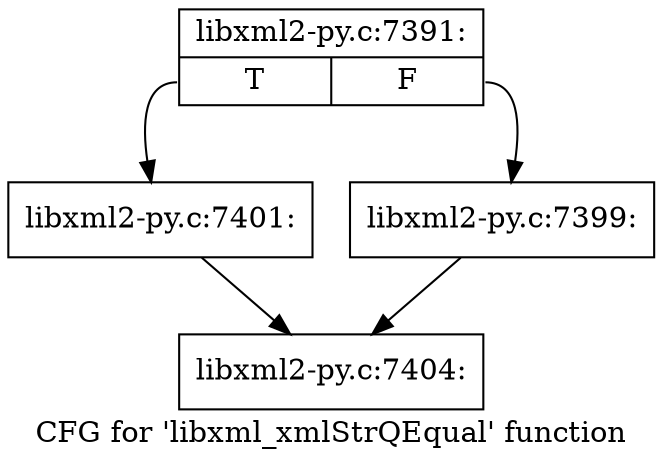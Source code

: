 digraph "CFG for 'libxml_xmlStrQEqual' function" {
	label="CFG for 'libxml_xmlStrQEqual' function";

	Node0x431c9a0 [shape=record,label="{libxml2-py.c:7391:|{<s0>T|<s1>F}}"];
	Node0x431c9a0:s0 -> Node0x4321090;
	Node0x431c9a0:s1 -> Node0x4321040;
	Node0x4321040 [shape=record,label="{libxml2-py.c:7399:}"];
	Node0x4321040 -> Node0x431e2d0;
	Node0x4321090 [shape=record,label="{libxml2-py.c:7401:}"];
	Node0x4321090 -> Node0x431e2d0;
	Node0x431e2d0 [shape=record,label="{libxml2-py.c:7404:}"];
}
